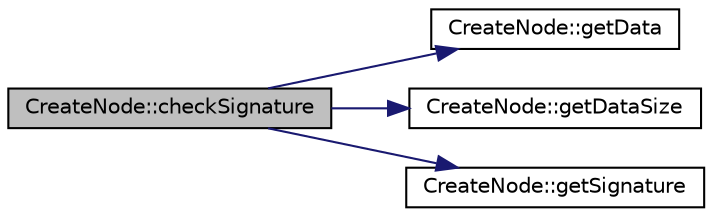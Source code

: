 digraph "CreateNode::checkSignature"
{
  edge [fontname="Helvetica",fontsize="10",labelfontname="Helvetica",labelfontsize="10"];
  node [fontname="Helvetica",fontsize="10",shape=record];
  rankdir="LR";
  Node0 [label="CreateNode::checkSignature",height=0.2,width=0.4,color="black", fillcolor="grey75", style="filled", fontcolor="black"];
  Node0 -> Node1 [color="midnightblue",fontsize="10",style="solid",fontname="Helvetica"];
  Node1 [label="CreateNode::getData",height=0.2,width=0.4,color="black", fillcolor="white", style="filled",URL="$class_create_node.html#a375e4535acd90bbe2f002033a9344bb5",tooltip="Get pointer to command data structure. "];
  Node0 -> Node2 [color="midnightblue",fontsize="10",style="solid",fontname="Helvetica"];
  Node2 [label="CreateNode::getDataSize",height=0.2,width=0.4,color="black", fillcolor="white", style="filled",URL="$class_create_node.html#a2e523d44b6801196aeb0a516ca573ee2",tooltip="Get data struct size. Without signature. "];
  Node0 -> Node3 [color="midnightblue",fontsize="10",style="solid",fontname="Helvetica"];
  Node3 [label="CreateNode::getSignature",height=0.2,width=0.4,color="black", fillcolor="white", style="filled",URL="$class_create_node.html#a99e7bc58e1248baf0da2b52adb3c09d5",tooltip="Get pointer to signature data. "];
}
